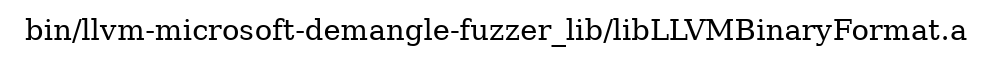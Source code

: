 digraph "bin/llvm-microsoft-demangle-fuzzer_lib/libLLVMBinaryFormat.a" {
	label="bin/llvm-microsoft-demangle-fuzzer_lib/libLLVMBinaryFormat.a";
	rankdir=LR;

}
